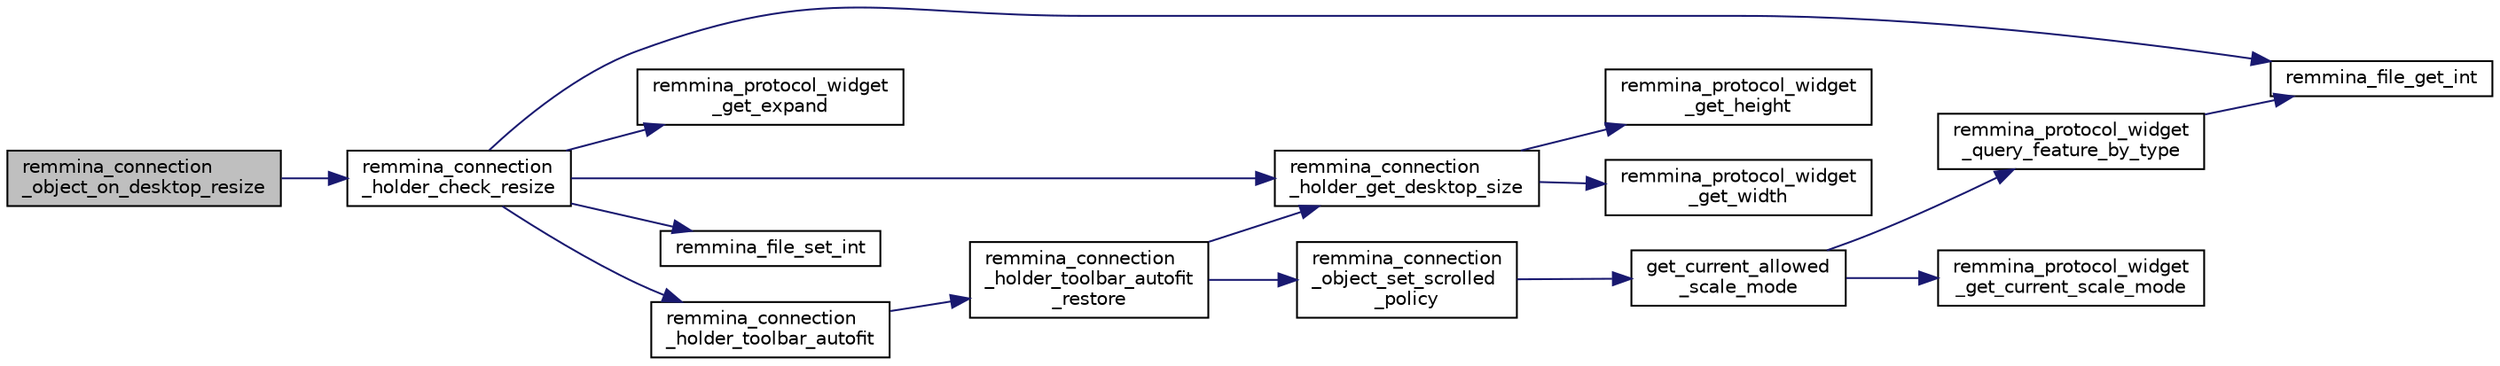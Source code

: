 digraph "remmina_connection_object_on_desktop_resize"
{
  edge [fontname="Helvetica",fontsize="10",labelfontname="Helvetica",labelfontsize="10"];
  node [fontname="Helvetica",fontsize="10",shape=record];
  rankdir="LR";
  Node11404 [label="remmina_connection\l_object_on_desktop_resize",height=0.2,width=0.4,color="black", fillcolor="grey75", style="filled", fontcolor="black"];
  Node11404 -> Node11405 [color="midnightblue",fontsize="10",style="solid",fontname="Helvetica"];
  Node11405 [label="remmina_connection\l_holder_check_resize",height=0.2,width=0.4,color="black", fillcolor="white", style="filled",URL="$remmina__connection__window_8c.html#adf48e258e535235d29c9638333488920"];
  Node11405 -> Node11406 [color="midnightblue",fontsize="10",style="solid",fontname="Helvetica"];
  Node11406 [label="remmina_connection\l_holder_get_desktop_size",height=0.2,width=0.4,color="black", fillcolor="white", style="filled",URL="$remmina__connection__window_8c.html#acf5d62eb5dda2e3a1a76c4bcbb926fb8"];
  Node11406 -> Node11407 [color="midnightblue",fontsize="10",style="solid",fontname="Helvetica"];
  Node11407 [label="remmina_protocol_widget\l_get_width",height=0.2,width=0.4,color="black", fillcolor="white", style="filled",URL="$remmina__protocol__widget_8c.html#aaf355ea7103fc57a4cbc7b815cde2995"];
  Node11406 -> Node11408 [color="midnightblue",fontsize="10",style="solid",fontname="Helvetica"];
  Node11408 [label="remmina_protocol_widget\l_get_height",height=0.2,width=0.4,color="black", fillcolor="white", style="filled",URL="$remmina__protocol__widget_8c.html#ae609b351fff17c235251b0ba7c480da5"];
  Node11405 -> Node11409 [color="midnightblue",fontsize="10",style="solid",fontname="Helvetica"];
  Node11409 [label="remmina_protocol_widget\l_get_expand",height=0.2,width=0.4,color="black", fillcolor="white", style="filled",URL="$remmina__protocol__widget_8c.html#a25bcb2ae99449624fed6f770218e3d25"];
  Node11405 -> Node11410 [color="midnightblue",fontsize="10",style="solid",fontname="Helvetica"];
  Node11410 [label="remmina_file_get_int",height=0.2,width=0.4,color="black", fillcolor="white", style="filled",URL="$remmina__file_8c.html#a4884356c195dcfb4ceacf641a1e74e66"];
  Node11405 -> Node11411 [color="midnightblue",fontsize="10",style="solid",fontname="Helvetica"];
  Node11411 [label="remmina_file_set_int",height=0.2,width=0.4,color="black", fillcolor="white", style="filled",URL="$remmina__file_8c.html#af153b0d289ac93f6ecdaa15d5f3b9b8c"];
  Node11405 -> Node11412 [color="midnightblue",fontsize="10",style="solid",fontname="Helvetica"];
  Node11412 [label="remmina_connection\l_holder_toolbar_autofit",height=0.2,width=0.4,color="black", fillcolor="white", style="filled",URL="$remmina__connection__window_8c.html#ac679e10d8be64d56ed13043dd4df7d1c"];
  Node11412 -> Node11413 [color="midnightblue",fontsize="10",style="solid",fontname="Helvetica"];
  Node11413 [label="remmina_connection\l_holder_toolbar_autofit\l_restore",height=0.2,width=0.4,color="black", fillcolor="white", style="filled",URL="$remmina__connection__window_8c.html#a92a6aa97bc751b0c096583a66351ada1"];
  Node11413 -> Node11406 [color="midnightblue",fontsize="10",style="solid",fontname="Helvetica"];
  Node11413 -> Node11414 [color="midnightblue",fontsize="10",style="solid",fontname="Helvetica"];
  Node11414 [label="remmina_connection\l_object_set_scrolled\l_policy",height=0.2,width=0.4,color="black", fillcolor="white", style="filled",URL="$remmina__connection__window_8c.html#ae80a730a48eefb689b9957c4f669a020"];
  Node11414 -> Node11415 [color="midnightblue",fontsize="10",style="solid",fontname="Helvetica"];
  Node11415 [label="get_current_allowed\l_scale_mode",height=0.2,width=0.4,color="black", fillcolor="white", style="filled",URL="$remmina__connection__window_8c.html#abbc84b2c450f62c288ff827c5d2c5cd2"];
  Node11415 -> Node11416 [color="midnightblue",fontsize="10",style="solid",fontname="Helvetica"];
  Node11416 [label="remmina_protocol_widget\l_get_current_scale_mode",height=0.2,width=0.4,color="black", fillcolor="white", style="filled",URL="$remmina__protocol__widget_8c.html#a5ec62969da54155e24edcb1d998f93f7"];
  Node11415 -> Node11417 [color="midnightblue",fontsize="10",style="solid",fontname="Helvetica"];
  Node11417 [label="remmina_protocol_widget\l_query_feature_by_type",height=0.2,width=0.4,color="black", fillcolor="white", style="filled",URL="$remmina__protocol__widget_8c.html#adbe15328275677cb38bd8c8a2d5e039d"];
  Node11417 -> Node11410 [color="midnightblue",fontsize="10",style="solid",fontname="Helvetica"];
}
